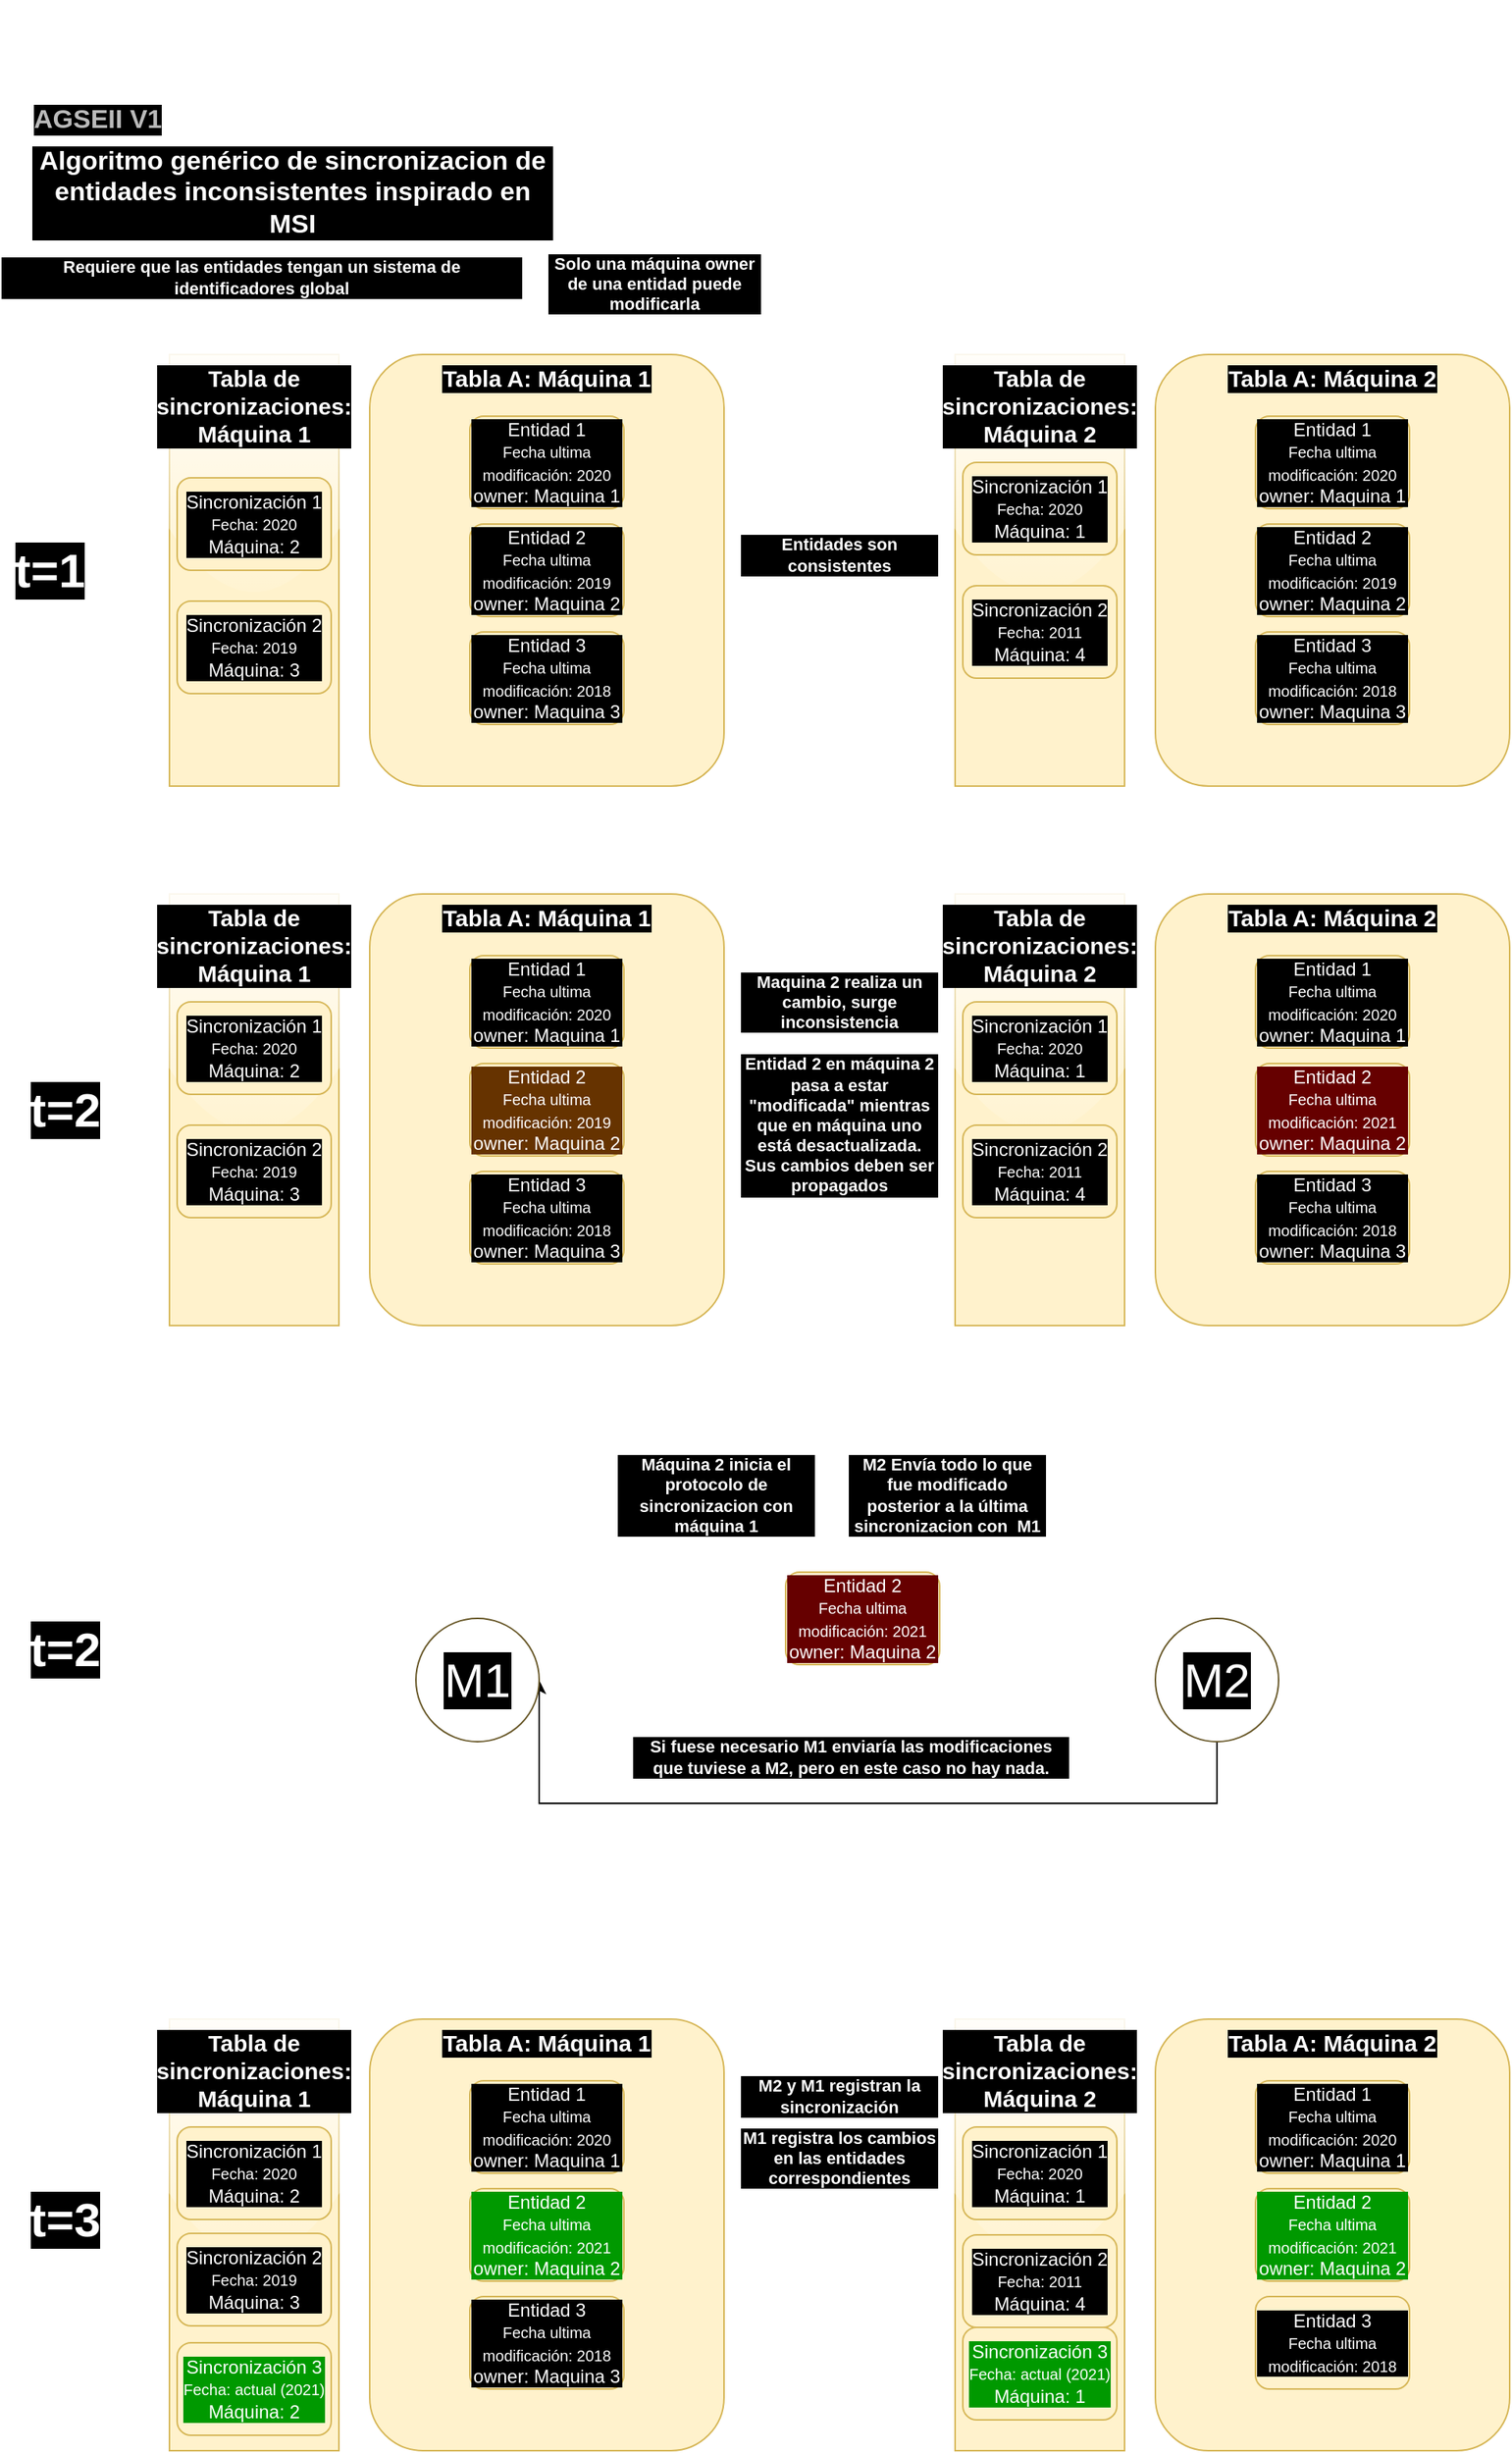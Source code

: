 <mxfile version="20.3.0" type="device"><diagram id="lOHrHDDyip5dL4E4KIVY" name="Page-1"><mxGraphModel dx="1718" dy="1649" grid="1" gridSize="10" guides="1" tooltips="1" connect="1" arrows="1" fold="1" page="1" pageScale="1" pageWidth="850" pageHeight="1100" math="0" shadow="0"><root><mxCell id="0"/><mxCell id="1" parent="0"/><mxCell id="e1DLbX224C4Ta3sMKyXw-1" value="&lt;font style=&quot;font-size: 15px;&quot;&gt;&lt;b&gt;Tabla A: Máquina 1&lt;/b&gt;&lt;/font&gt;" style="rounded=1;whiteSpace=wrap;html=1;fillColor=#fff2cc;strokeColor=#d6b656;labelBackgroundColor=#000000;verticalAlign=top;fontColor=#FFFFFF;" parent="1" vertex="1"><mxGeometry x="-300" y="-830" width="230" height="280" as="geometry"/></mxCell><mxCell id="e1DLbX224C4Ta3sMKyXw-3" value="&lt;font style=&quot;font-size: 17px;&quot;&gt;&lt;b&gt;Algoritmo genérico de sincronizacion de entidades inconsistentes inspirado en MSI&lt;/b&gt;&lt;/font&gt;" style="text;html=1;strokeColor=none;fillColor=none;align=center;verticalAlign=middle;whiteSpace=wrap;rounded=0;labelBackgroundColor=#000000;fontColor=#FFFFFF;" parent="1" vertex="1"><mxGeometry x="-520" y="-980" width="340" height="90" as="geometry"/></mxCell><mxCell id="e1DLbX224C4Ta3sMKyXw-4" value="&lt;font&gt;Entidad 1&lt;br&gt;&lt;font style=&quot;font-size: 10px;&quot;&gt;Fecha ultima modificación: 2020&lt;br&gt;&lt;/font&gt;&lt;/font&gt;&lt;span style=&quot;&quot;&gt;owner: Maquina 1&lt;/span&gt;&lt;font&gt;&lt;br&gt;&lt;/font&gt;" style="rounded=1;whiteSpace=wrap;html=1;fillColor=#fff2cc;strokeColor=#d6b656;labelBackgroundColor=#000000;fontColor=#FFFFFF;" parent="1" vertex="1"><mxGeometry x="-235" y="-790" width="100" height="60" as="geometry"/></mxCell><mxCell id="e1DLbX224C4Ta3sMKyXw-5" value="&lt;font&gt;Entidad 2&lt;br&gt;&lt;font style=&quot;font-size: 10px;&quot;&gt;Fecha ultima modificación: 2019&lt;br&gt;&lt;/font&gt;&lt;/font&gt;&lt;span style=&quot;&quot;&gt;owner: Maquina 2&lt;/span&gt;&lt;font&gt;&lt;br&gt;&lt;/font&gt;" style="rounded=1;whiteSpace=wrap;html=1;fillColor=#fff2cc;strokeColor=#d6b656;labelBackgroundColor=#000000;fontColor=#FFFFFF;" parent="1" vertex="1"><mxGeometry x="-235" y="-720" width="100" height="60" as="geometry"/></mxCell><mxCell id="e1DLbX224C4Ta3sMKyXw-6" value="&lt;font&gt;Entidad 3&lt;br&gt;&lt;font style=&quot;font-size: 10px;&quot;&gt;Fecha ultima modificación: 2018&lt;br&gt;&lt;/font&gt;&lt;/font&gt;&lt;span style=&quot;&quot;&gt;owner: Maquina 3&lt;/span&gt;&lt;font&gt;&lt;br&gt;&lt;/font&gt;" style="rounded=1;whiteSpace=wrap;html=1;fillColor=#fff2cc;strokeColor=#d6b656;labelBackgroundColor=#000000;fontColor=#FFFFFF;" parent="1" vertex="1"><mxGeometry x="-235" y="-650" width="100" height="60" as="geometry"/></mxCell><mxCell id="e1DLbX224C4Ta3sMKyXw-22" value="&lt;font style=&quot;font-size: 15px;&quot;&gt;&lt;b&gt;Tabla A: Máquina 2&lt;br&gt;&lt;/b&gt;&lt;/font&gt;" style="rounded=1;whiteSpace=wrap;html=1;fillColor=#fff2cc;strokeColor=#d6b656;labelBackgroundColor=#000000;verticalAlign=top;fontColor=#FFFFFF;" parent="1" vertex="1"><mxGeometry x="210" y="-480" width="230" height="280" as="geometry"/></mxCell><mxCell id="e1DLbX224C4Ta3sMKyXw-23" value="&lt;font&gt;Entidad 1&lt;br&gt;&lt;font style=&quot;font-size: 10px;&quot;&gt;Fecha ultima modificación: 2020&lt;br&gt;&lt;/font&gt;&lt;/font&gt;&lt;span style=&quot;&quot;&gt;owner: Maquina 1&lt;/span&gt;&lt;font&gt;&lt;br&gt;&lt;/font&gt;" style="rounded=1;whiteSpace=wrap;html=1;fillColor=#fff2cc;strokeColor=#d6b656;labelBackgroundColor=#000000;fontColor=#FFFFFF;" parent="1" vertex="1"><mxGeometry x="275" y="-440" width="100" height="60" as="geometry"/></mxCell><mxCell id="e1DLbX224C4Ta3sMKyXw-24" value="&lt;font&gt;Entidad 2&lt;br&gt;&lt;font style=&quot;font-size: 10px;&quot;&gt;Fecha ultima modificación: 2021&lt;br&gt;&lt;/font&gt;&lt;/font&gt;&lt;span style=&quot;&quot;&gt;owner: Maquina 2&lt;/span&gt;&lt;font&gt;&lt;br&gt;&lt;/font&gt;" style="rounded=1;whiteSpace=wrap;html=1;fillColor=#fff2cc;strokeColor=#d6b656;labelBackgroundColor=#660000;fontColor=#FFFFFF;" parent="1" vertex="1"><mxGeometry x="275" y="-370" width="100" height="60" as="geometry"/></mxCell><mxCell id="e1DLbX224C4Ta3sMKyXw-25" value="&lt;font&gt;Entidad 3&lt;br&gt;&lt;font style=&quot;font-size: 10px;&quot;&gt;Fecha ultima modificación: 2018&lt;br&gt;&lt;/font&gt;&lt;/font&gt;&lt;span style=&quot;&quot;&gt;owner: Maquina 3&lt;/span&gt;&lt;font&gt;&lt;br&gt;&lt;/font&gt;" style="rounded=1;whiteSpace=wrap;html=1;fillColor=#fff2cc;strokeColor=#d6b656;labelBackgroundColor=#000000;fontColor=#FFFFFF;" parent="1" vertex="1"><mxGeometry x="275" y="-300" width="100" height="60" as="geometry"/></mxCell><mxCell id="e1DLbX224C4Ta3sMKyXw-26" value="&lt;font style=&quot;font-size: 11px;&quot;&gt;&lt;b style=&quot;font-size: 11px;&quot;&gt;Requiere que las entidades tengan un sistema de identificadores global&lt;/b&gt;&lt;/font&gt;" style="text;html=1;strokeColor=none;fillColor=none;align=center;verticalAlign=middle;whiteSpace=wrap;rounded=0;labelBackgroundColor=#000000;fontColor=#FFFFFF;fontSize=11;" parent="1" vertex="1"><mxGeometry x="-540" y="-920" width="340" height="80" as="geometry"/></mxCell><mxCell id="e1DLbX224C4Ta3sMKyXw-27" value="&lt;font style=&quot;font-size: 17px;&quot;&gt;&lt;b style=&quot;font-size: 17px;&quot;&gt;AGSEII V1&lt;/b&gt;&lt;/font&gt;" style="text;html=1;strokeColor=none;fillColor=none;align=left;verticalAlign=bottom;whiteSpace=wrap;rounded=0;labelBackgroundColor=#000000;fontColor=#BABABA;fontSize=17;" parent="1" vertex="1"><mxGeometry x="-520" y="-1060" width="340" height="90" as="geometry"/></mxCell><mxCell id="e1DLbX224C4Ta3sMKyXw-28" value="&lt;font style=&quot;font-size: 15px;&quot;&gt;&lt;b&gt;Tabla A: Máquina 2&lt;/b&gt;&lt;/font&gt;" style="rounded=1;whiteSpace=wrap;html=1;fillColor=#fff2cc;strokeColor=#d6b656;labelBackgroundColor=#000000;verticalAlign=top;fontColor=#FFFFFF;" parent="1" vertex="1"><mxGeometry x="210" y="-830" width="230" height="280" as="geometry"/></mxCell><mxCell id="e1DLbX224C4Ta3sMKyXw-29" value="&lt;font&gt;Entidad 1&lt;br&gt;&lt;font style=&quot;font-size: 10px;&quot;&gt;Fecha ultima modificación: 2020&lt;br&gt;&lt;/font&gt;owner: Maquina 1&lt;br&gt;&lt;/font&gt;" style="rounded=1;whiteSpace=wrap;html=1;fillColor=#fff2cc;strokeColor=#d6b656;labelBackgroundColor=#000000;fontColor=#FFFFFF;" parent="1" vertex="1"><mxGeometry x="275" y="-790" width="100" height="60" as="geometry"/></mxCell><mxCell id="e1DLbX224C4Ta3sMKyXw-30" value="&lt;font&gt;Entidad 2&lt;br&gt;&lt;font style=&quot;font-size: 10px;&quot;&gt;Fecha ultima modificación: 2019&lt;br&gt;&lt;/font&gt;&lt;/font&gt;&lt;span style=&quot;&quot;&gt;owner: Maquina 2&lt;/span&gt;&lt;font&gt;&lt;br&gt;&lt;/font&gt;" style="rounded=1;whiteSpace=wrap;html=1;fillColor=#fff2cc;strokeColor=#d6b656;labelBackgroundColor=#000000;fontColor=#FFFFFF;" parent="1" vertex="1"><mxGeometry x="275" y="-720" width="100" height="60" as="geometry"/></mxCell><mxCell id="e1DLbX224C4Ta3sMKyXw-31" value="&lt;font&gt;Entidad 3&lt;br&gt;&lt;font style=&quot;font-size: 10px;&quot;&gt;Fecha ultima modificación: 2018&lt;br&gt;&lt;/font&gt;&lt;/font&gt;&lt;span style=&quot;&quot;&gt;owner: Maquina 3&lt;/span&gt;&lt;font&gt;&lt;br&gt;&lt;/font&gt;" style="rounded=1;whiteSpace=wrap;html=1;fillColor=#fff2cc;strokeColor=#d6b656;labelBackgroundColor=#000000;fontColor=#FFFFFF;" parent="1" vertex="1"><mxGeometry x="275" y="-650" width="100" height="60" as="geometry"/></mxCell><mxCell id="e1DLbX224C4Ta3sMKyXw-34" value="&lt;font style=&quot;font-size: 11px;&quot;&gt;&lt;b style=&quot;font-size: 11px;&quot;&gt;Entidades son consistentes&lt;/b&gt;&lt;/font&gt;" style="text;html=1;strokeColor=none;fillColor=none;align=center;verticalAlign=middle;whiteSpace=wrap;rounded=0;labelBackgroundColor=#000000;fontColor=#FFFFFF;fontSize=11;" parent="1" vertex="1"><mxGeometry x="-60" y="-740" width="130" height="80" as="geometry"/></mxCell><mxCell id="e1DLbX224C4Ta3sMKyXw-36" value="&lt;font style=&quot;font-size: 31px;&quot;&gt;&lt;b style=&quot;font-size: 31px;&quot;&gt;t=1&lt;/b&gt;&lt;/font&gt;" style="text;html=1;strokeColor=none;fillColor=none;align=center;verticalAlign=middle;whiteSpace=wrap;rounded=0;labelBackgroundColor=#000000;fontColor=#FFFFFF;fontSize=31;" parent="1" vertex="1"><mxGeometry x="-540" y="-730" width="65" height="80" as="geometry"/></mxCell><mxCell id="e1DLbX224C4Ta3sMKyXw-37" value="&lt;font style=&quot;font-size: 11px;&quot;&gt;&lt;b style=&quot;font-size: 11px;&quot;&gt;Maquina 2 realiza un cambio, surge inconsistencia&lt;/b&gt;&lt;/font&gt;" style="text;html=1;strokeColor=none;fillColor=none;align=center;verticalAlign=middle;whiteSpace=wrap;rounded=0;labelBackgroundColor=#000000;fontColor=#FFFFFF;fontSize=11;" parent="1" vertex="1"><mxGeometry x="-60" y="-450" width="130" height="80" as="geometry"/></mxCell><mxCell id="e1DLbX224C4Ta3sMKyXw-38" value="&lt;font style=&quot;font-size: 31px;&quot;&gt;&lt;b style=&quot;font-size: 31px;&quot;&gt;t=2&lt;/b&gt;&lt;/font&gt;" style="text;html=1;strokeColor=none;fillColor=none;align=center;verticalAlign=middle;whiteSpace=wrap;rounded=0;labelBackgroundColor=#000000;fontColor=#FFFFFF;fontSize=31;" parent="1" vertex="1"><mxGeometry x="-530" y="-380" width="65" height="80" as="geometry"/></mxCell><mxCell id="e1DLbX224C4Ta3sMKyXw-43" value="&lt;font style=&quot;font-size: 15px;&quot;&gt;&lt;b&gt;Tabla A: Máquina 2&lt;br&gt;&lt;/b&gt;&lt;/font&gt;" style="rounded=1;whiteSpace=wrap;html=1;fillColor=#fff2cc;strokeColor=#d6b656;labelBackgroundColor=#000000;verticalAlign=top;fontColor=#FFFFFF;" parent="1" vertex="1"><mxGeometry x="210" y="250" width="230" height="280" as="geometry"/></mxCell><mxCell id="e1DLbX224C4Ta3sMKyXw-44" value="&lt;font&gt;Entidad 1&lt;br&gt;&lt;font style=&quot;font-size: 10px;&quot;&gt;Fecha ultima modificación: 2020&lt;br&gt;&lt;/font&gt;&lt;/font&gt;&lt;span style=&quot;&quot;&gt;owner: Maquina 1&lt;/span&gt;&lt;font&gt;&lt;br&gt;&lt;/font&gt;" style="rounded=1;whiteSpace=wrap;html=1;fillColor=#fff2cc;strokeColor=#d6b656;labelBackgroundColor=#000000;fontColor=#FFFFFF;" parent="1" vertex="1"><mxGeometry x="275" y="290" width="100" height="60" as="geometry"/></mxCell><mxCell id="e1DLbX224C4Ta3sMKyXw-45" value="&lt;font&gt;Entidad 2&lt;br&gt;&lt;font style=&quot;font-size: 10px;&quot;&gt;Fecha ultima modificación: 2021&lt;br&gt;&lt;/font&gt;&lt;/font&gt;&lt;span style=&quot;&quot;&gt;owner: Maquina 2&lt;/span&gt;&lt;font&gt;&lt;br&gt;&lt;/font&gt;" style="rounded=1;whiteSpace=wrap;html=1;fillColor=#fff2cc;strokeColor=#d6b656;labelBackgroundColor=#009900;fontColor=#FFFFFF;" parent="1" vertex="1"><mxGeometry x="275" y="360" width="100" height="60" as="geometry"/></mxCell><mxCell id="e1DLbX224C4Ta3sMKyXw-46" value="&lt;font&gt;Entidad 3&lt;br&gt;&lt;font style=&quot;font-size: 10px;&quot;&gt;Fecha ultima modificación: 2018&lt;/font&gt;&lt;br&gt;&lt;/font&gt;" style="rounded=1;whiteSpace=wrap;html=1;fillColor=#fff2cc;strokeColor=#d6b656;labelBackgroundColor=#000000;fontColor=#FFFFFF;" parent="1" vertex="1"><mxGeometry x="275" y="430" width="100" height="60" as="geometry"/></mxCell><mxCell id="e1DLbX224C4Ta3sMKyXw-47" value="&lt;font style=&quot;font-size: 11px;&quot;&gt;&lt;b style=&quot;font-size: 11px;&quot;&gt;Máquina 2 inicia el protocolo de sincronizacion con máquina 1&lt;/b&gt;&lt;/font&gt;" style="text;html=1;strokeColor=none;fillColor=none;align=center;verticalAlign=middle;whiteSpace=wrap;rounded=0;labelBackgroundColor=#000000;fontColor=#FFFFFF;fontSize=11;" parent="1" vertex="1"><mxGeometry x="-140" y="-130" width="130" height="80" as="geometry"/></mxCell><mxCell id="e1DLbX224C4Ta3sMKyXw-48" value="&lt;font style=&quot;font-size: 31px;&quot;&gt;&lt;b style=&quot;font-size: 31px;&quot;&gt;t=2&lt;/b&gt;&lt;/font&gt;" style="text;html=1;strokeColor=none;fillColor=none;align=center;verticalAlign=middle;whiteSpace=wrap;rounded=0;labelBackgroundColor=#000000;fontColor=#FFFFFF;fontSize=31;" parent="1" vertex="1"><mxGeometry x="-530" y="-30" width="65" height="80" as="geometry"/></mxCell><mxCell id="e1DLbX224C4Ta3sMKyXw-49" value="&lt;font style=&quot;font-size: 11px;&quot;&gt;&lt;b style=&quot;font-size: 11px;&quot;&gt;Entidad 2 en máquina 2 pasa a estar &quot;modificada&quot; mientras que en máquina uno está desactualizada. Sus cambios deben ser propagados&lt;/b&gt;&lt;/font&gt;" style="text;html=1;strokeColor=none;fillColor=none;align=center;verticalAlign=middle;whiteSpace=wrap;rounded=0;labelBackgroundColor=#000000;fontColor=#FFFFFF;fontSize=11;" parent="1" vertex="1"><mxGeometry x="-60" y="-370" width="130" height="80" as="geometry"/></mxCell><mxCell id="e1DLbX224C4Ta3sMKyXw-54" value="&lt;font style=&quot;font-size: 15px;&quot;&gt;&lt;b&gt;Tabla de sincronizaciones: Máquina 1&lt;/b&gt;&lt;/font&gt;" style="rounded=0;whiteSpace=wrap;html=1;fillColor=#fff2cc;strokeColor=#d6b656;labelBackgroundColor=#000000;verticalAlign=top;glass=1;fontColor=#FFFFFF;" parent="1" vertex="1"><mxGeometry x="-430" y="-830" width="110" height="280" as="geometry"/></mxCell><mxCell id="e1DLbX224C4Ta3sMKyXw-55" value="&lt;font&gt;Sincronización 1&lt;br&gt;&lt;font style=&quot;font-size: 10px;&quot;&gt;Fecha: 2020&lt;br&gt;&lt;/font&gt;Máquina: 2&lt;br&gt;&lt;/font&gt;" style="rounded=1;whiteSpace=wrap;html=1;fillColor=#fff2cc;strokeColor=#d6b656;labelBackgroundColor=#000000;fontColor=#FFFFFF;" parent="1" vertex="1"><mxGeometry x="-425" y="-750" width="100" height="60" as="geometry"/></mxCell><mxCell id="e1DLbX224C4Ta3sMKyXw-57" value="&lt;font&gt;Sincronización 2&lt;br&gt;&lt;font style=&quot;font-size: 10px;&quot;&gt;Fecha: 2019&lt;br&gt;&lt;/font&gt;Máquina: 3&lt;br&gt;&lt;/font&gt;" style="rounded=1;whiteSpace=wrap;html=1;fillColor=#fff2cc;strokeColor=#d6b656;labelBackgroundColor=#000000;fontColor=#FFFFFF;" parent="1" vertex="1"><mxGeometry x="-425" y="-670" width="100" height="60" as="geometry"/></mxCell><mxCell id="e1DLbX224C4Ta3sMKyXw-58" value="&lt;font style=&quot;font-size: 15px;&quot;&gt;&lt;b&gt;Tabla de sincronizaciones: Máquina 1&lt;/b&gt;&lt;/font&gt;" style="rounded=0;whiteSpace=wrap;html=1;fillColor=#fff2cc;strokeColor=#d6b656;labelBackgroundColor=#000000;verticalAlign=top;glass=1;fontColor=#FFFFFF;" parent="1" vertex="1"><mxGeometry x="-430" y="-480" width="110" height="280" as="geometry"/></mxCell><mxCell id="e1DLbX224C4Ta3sMKyXw-59" value="&lt;font&gt;Sincronización 1&lt;br&gt;&lt;font style=&quot;font-size: 10px;&quot;&gt;Fecha: 2020&lt;br&gt;&lt;/font&gt;Máquina: 2&lt;br&gt;&lt;/font&gt;" style="rounded=1;whiteSpace=wrap;html=1;fillColor=#fff2cc;strokeColor=#d6b656;labelBackgroundColor=#000000;fontColor=#FFFFFF;" parent="1" vertex="1"><mxGeometry x="-425" y="-410" width="100" height="60" as="geometry"/></mxCell><mxCell id="e1DLbX224C4Ta3sMKyXw-60" value="&lt;font&gt;Sincronización 2&lt;br&gt;&lt;font style=&quot;font-size: 10px;&quot;&gt;Fecha: 2019&lt;br&gt;&lt;/font&gt;Máquina: 3&lt;br&gt;&lt;/font&gt;" style="rounded=1;whiteSpace=wrap;html=1;fillColor=#fff2cc;strokeColor=#d6b656;labelBackgroundColor=#000000;fontColor=#FFFFFF;" parent="1" vertex="1"><mxGeometry x="-425" y="-330" width="100" height="60" as="geometry"/></mxCell><mxCell id="e1DLbX224C4Ta3sMKyXw-64" value="&lt;font style=&quot;font-size: 15px;&quot;&gt;&lt;b&gt;Tabla de sincronizaciones: Máquina 1&lt;/b&gt;&lt;/font&gt;" style="rounded=0;whiteSpace=wrap;html=1;fillColor=#fff2cc;strokeColor=#d6b656;labelBackgroundColor=#000000;verticalAlign=top;glass=1;fontColor=#FFFFFF;" parent="1" vertex="1"><mxGeometry x="-430" y="250" width="110" height="280" as="geometry"/></mxCell><mxCell id="e1DLbX224C4Ta3sMKyXw-65" value="&lt;font&gt;Sincronización 1&lt;br&gt;&lt;font style=&quot;font-size: 10px;&quot;&gt;Fecha: 2020&lt;br&gt;&lt;/font&gt;Máquina: 2&lt;br&gt;&lt;/font&gt;" style="rounded=1;whiteSpace=wrap;html=1;fillColor=#fff2cc;strokeColor=#d6b656;labelBackgroundColor=#000000;fontColor=#FFFFFF;" parent="1" vertex="1"><mxGeometry x="-425" y="320" width="100" height="60" as="geometry"/></mxCell><mxCell id="e1DLbX224C4Ta3sMKyXw-66" value="&lt;font&gt;Sincronización 2&lt;br&gt;&lt;font style=&quot;font-size: 10px;&quot;&gt;Fecha: 2019&lt;br&gt;&lt;/font&gt;Máquina: 3&lt;br&gt;&lt;/font&gt;" style="rounded=1;whiteSpace=wrap;html=1;fillColor=#fff2cc;strokeColor=#d6b656;labelBackgroundColor=#000000;fontColor=#FFFFFF;" parent="1" vertex="1"><mxGeometry x="-425" y="389" width="100" height="60" as="geometry"/></mxCell><mxCell id="e1DLbX224C4Ta3sMKyXw-67" value="&lt;font style=&quot;font-size: 15px;&quot;&gt;&lt;b&gt;Tabla de sincronizaciones: Máquina 2&lt;/b&gt;&lt;/font&gt;" style="rounded=0;whiteSpace=wrap;html=1;fillColor=#fff2cc;strokeColor=#d6b656;labelBackgroundColor=#000000;verticalAlign=top;glass=1;sketch=0;shadow=0;fontColor=#FFFFFF;" parent="1" vertex="1"><mxGeometry x="80" y="-830" width="110" height="280" as="geometry"/></mxCell><mxCell id="e1DLbX224C4Ta3sMKyXw-68" value="&lt;font&gt;Sincronización 1&lt;br&gt;&lt;font style=&quot;font-size: 10px;&quot;&gt;Fecha: 2020&lt;br&gt;&lt;/font&gt;Máquina: 1&lt;br&gt;&lt;/font&gt;" style="rounded=1;whiteSpace=wrap;html=1;fillColor=#fff2cc;strokeColor=#d6b656;labelBackgroundColor=#000000;fontColor=#FFFFFF;" parent="1" vertex="1"><mxGeometry x="85" y="-760" width="100" height="60" as="geometry"/></mxCell><mxCell id="e1DLbX224C4Ta3sMKyXw-69" value="&lt;font&gt;Sincronización 2&lt;br&gt;&lt;font style=&quot;font-size: 10px;&quot;&gt;Fecha: 2011&lt;br&gt;&lt;/font&gt;Máquina: 4&lt;br&gt;&lt;/font&gt;" style="rounded=1;whiteSpace=wrap;html=1;fillColor=#fff2cc;strokeColor=#d6b656;labelBackgroundColor=#000000;fontColor=#FFFFFF;" parent="1" vertex="1"><mxGeometry x="85" y="-680" width="100" height="60" as="geometry"/></mxCell><mxCell id="e1DLbX224C4Ta3sMKyXw-71" value="&lt;font style=&quot;font-size: 15px;&quot;&gt;&lt;b&gt;Tabla de sincronizaciones: Máquina 2&lt;/b&gt;&lt;/font&gt;" style="rounded=0;whiteSpace=wrap;html=1;fillColor=#fff2cc;strokeColor=#d6b656;labelBackgroundColor=#000000;verticalAlign=top;glass=1;fontColor=#FFFFFF;" parent="1" vertex="1"><mxGeometry x="80" y="-480" width="110" height="280" as="geometry"/></mxCell><mxCell id="e1DLbX224C4Ta3sMKyXw-72" value="&lt;font&gt;Sincronización 1&lt;br&gt;&lt;font style=&quot;font-size: 10px;&quot;&gt;Fecha: 2020&lt;br&gt;&lt;/font&gt;Máquina: 1&lt;br&gt;&lt;/font&gt;" style="rounded=1;whiteSpace=wrap;html=1;fillColor=#fff2cc;strokeColor=#d6b656;labelBackgroundColor=#000000;fontColor=#FFFFFF;" parent="1" vertex="1"><mxGeometry x="85" y="-410" width="100" height="60" as="geometry"/></mxCell><mxCell id="e1DLbX224C4Ta3sMKyXw-73" value="&lt;font&gt;Sincronización 2&lt;br&gt;&lt;font style=&quot;font-size: 10px;&quot;&gt;Fecha: 2011&lt;br&gt;&lt;/font&gt;Máquina: 4&lt;br&gt;&lt;/font&gt;" style="rounded=1;whiteSpace=wrap;html=1;fillColor=#fff2cc;strokeColor=#d6b656;labelBackgroundColor=#000000;fontColor=#FFFFFF;" parent="1" vertex="1"><mxGeometry x="85" y="-330" width="100" height="60" as="geometry"/></mxCell><mxCell id="e1DLbX224C4Ta3sMKyXw-78" value="&lt;font style=&quot;font-size: 15px;&quot;&gt;&lt;b&gt;Tabla de sincronizaciones: Máquina 2&lt;/b&gt;&lt;/font&gt;" style="rounded=0;whiteSpace=wrap;html=1;fillColor=#fff2cc;strokeColor=#d6b656;labelBackgroundColor=#000000;verticalAlign=top;glass=1;fontColor=#FFFFFF;" parent="1" vertex="1"><mxGeometry x="80" y="250" width="110" height="280" as="geometry"/></mxCell><mxCell id="e1DLbX224C4Ta3sMKyXw-79" value="&lt;font&gt;Sincronización 1&lt;br&gt;&lt;font style=&quot;font-size: 10px;&quot;&gt;Fecha: 2020&lt;br&gt;&lt;/font&gt;Máquina: 1&lt;br&gt;&lt;/font&gt;" style="rounded=1;whiteSpace=wrap;html=1;fillColor=#fff2cc;strokeColor=#d6b656;labelBackgroundColor=#000000;fontColor=#FFFFFF;" parent="1" vertex="1"><mxGeometry x="85" y="320" width="100" height="60" as="geometry"/></mxCell><mxCell id="e1DLbX224C4Ta3sMKyXw-80" value="&lt;font&gt;Sincronización 2&lt;br&gt;&lt;font style=&quot;font-size: 10px;&quot;&gt;Fecha: 2011&lt;br&gt;&lt;/font&gt;Máquina: 4&lt;br&gt;&lt;/font&gt;" style="rounded=1;whiteSpace=wrap;html=1;fillColor=#fff2cc;strokeColor=#d6b656;labelBackgroundColor=#000000;fontColor=#FFFFFF;" parent="1" vertex="1"><mxGeometry x="85" y="390" width="100" height="60" as="geometry"/></mxCell><mxCell id="e1DLbX224C4Ta3sMKyXw-82" value="&lt;font style=&quot;font-size: 11px;&quot;&gt;&lt;b style=&quot;font-size: 11px;&quot;&gt;Solo una máquina owner de una entidad puede modificarla&lt;/b&gt;&lt;/font&gt;" style="text;html=1;strokeColor=none;fillColor=none;align=center;verticalAlign=middle;whiteSpace=wrap;rounded=0;labelBackgroundColor=#000000;fontColor=#FFFFFF;fontSize=11;" parent="1" vertex="1"><mxGeometry x="-185" y="-916" width="140" height="80" as="geometry"/></mxCell><mxCell id="e1DLbX224C4Ta3sMKyXw-84" value="&lt;font style=&quot;font-size: 15px;&quot;&gt;&lt;b&gt;Tabla A: Máquina 1&lt;/b&gt;&lt;/font&gt;" style="rounded=1;whiteSpace=wrap;html=1;fillColor=#fff2cc;strokeColor=#d6b656;labelBackgroundColor=#000000;verticalAlign=top;fontColor=#FFFFFF;" parent="1" vertex="1"><mxGeometry x="-300" y="-480" width="230" height="280" as="geometry"/></mxCell><mxCell id="e1DLbX224C4Ta3sMKyXw-85" value="&lt;font&gt;Entidad 1&lt;br&gt;&lt;font style=&quot;font-size: 10px;&quot;&gt;Fecha ultima modificación: 2020&lt;br&gt;&lt;/font&gt;&lt;/font&gt;&lt;span style=&quot;&quot;&gt;owner: Maquina 1&lt;/span&gt;&lt;font&gt;&lt;br&gt;&lt;/font&gt;" style="rounded=1;whiteSpace=wrap;html=1;fillColor=#fff2cc;strokeColor=#d6b656;labelBackgroundColor=#000000;fontColor=#FFFFFF;" parent="1" vertex="1"><mxGeometry x="-235" y="-440" width="100" height="60" as="geometry"/></mxCell><mxCell id="e1DLbX224C4Ta3sMKyXw-86" value="&lt;font&gt;Entidad 2&lt;br&gt;&lt;font style=&quot;font-size: 10px;&quot;&gt;Fecha ultima modificación: 2019&lt;br&gt;&lt;/font&gt;&lt;/font&gt;&lt;span style=&quot;&quot;&gt;owner: Maquina 2&lt;/span&gt;&lt;font&gt;&lt;br&gt;&lt;/font&gt;" style="rounded=1;whiteSpace=wrap;html=1;fillColor=#fff2cc;strokeColor=#d6b656;labelBackgroundColor=#663300;fontColor=#FFFFFF;" parent="1" vertex="1"><mxGeometry x="-235" y="-370" width="100" height="60" as="geometry"/></mxCell><mxCell id="e1DLbX224C4Ta3sMKyXw-87" value="&lt;font&gt;Entidad 3&lt;br&gt;&lt;font style=&quot;font-size: 10px;&quot;&gt;Fecha ultima modificación: 2018&lt;br&gt;&lt;/font&gt;&lt;/font&gt;&lt;span style=&quot;&quot;&gt;owner: Maquina 3&lt;/span&gt;&lt;font&gt;&lt;br&gt;&lt;/font&gt;" style="rounded=1;whiteSpace=wrap;html=1;fillColor=#fff2cc;strokeColor=#d6b656;labelBackgroundColor=#000000;fontColor=#FFFFFF;" parent="1" vertex="1"><mxGeometry x="-235" y="-300" width="100" height="60" as="geometry"/></mxCell><mxCell id="e1DLbX224C4Ta3sMKyXw-88" value="&lt;font style=&quot;font-size: 15px;&quot;&gt;&lt;b&gt;Tabla A: Máquina 1&lt;/b&gt;&lt;/font&gt;" style="rounded=1;whiteSpace=wrap;html=1;fillColor=#fff2cc;strokeColor=#d6b656;labelBackgroundColor=#000000;verticalAlign=top;fontColor=#FFFFFF;" parent="1" vertex="1"><mxGeometry x="-300" y="250" width="230" height="280" as="geometry"/></mxCell><mxCell id="e1DLbX224C4Ta3sMKyXw-89" value="&lt;font&gt;Entidad 1&lt;br&gt;&lt;font style=&quot;font-size: 10px;&quot;&gt;Fecha ultima modificación: 2020&lt;br&gt;&lt;/font&gt;&lt;/font&gt;&lt;span style=&quot;&quot;&gt;owner: Maquina 1&lt;/span&gt;&lt;font&gt;&lt;br&gt;&lt;/font&gt;" style="rounded=1;whiteSpace=wrap;html=1;fillColor=#fff2cc;strokeColor=#d6b656;labelBackgroundColor=#000000;fontColor=#FFFFFF;" parent="1" vertex="1"><mxGeometry x="-235" y="290" width="100" height="60" as="geometry"/></mxCell><mxCell id="e1DLbX224C4Ta3sMKyXw-91" value="&lt;font&gt;Entidad 3&lt;br&gt;&lt;font style=&quot;font-size: 10px;&quot;&gt;Fecha ultima modificación: 2018&lt;br&gt;&lt;/font&gt;&lt;/font&gt;&lt;span style=&quot;&quot;&gt;owner: Maquina 3&lt;/span&gt;&lt;font&gt;&lt;br&gt;&lt;/font&gt;" style="rounded=1;whiteSpace=wrap;html=1;fillColor=#fff2cc;strokeColor=#d6b656;labelBackgroundColor=#000000;fontColor=#FFFFFF;" parent="1" vertex="1"><mxGeometry x="-235" y="430" width="100" height="60" as="geometry"/></mxCell><mxCell id="e1DLbX224C4Ta3sMKyXw-93" value="&lt;font style=&quot;font-size: 11px;&quot;&gt;&lt;b style=&quot;font-size: 11px;&quot;&gt;M2 Envía todo lo que fue modificado posterior a la última sincronizacion con&amp;nbsp; M1&lt;/b&gt;&lt;/font&gt;" style="text;html=1;strokeColor=none;fillColor=none;align=center;verticalAlign=middle;whiteSpace=wrap;rounded=0;labelBackgroundColor=#000000;fontColor=#FFFFFF;fontSize=11;" parent="1" vertex="1"><mxGeometry x="10" y="-130" width="130" height="80" as="geometry"/></mxCell><mxCell id="e1DLbX224C4Ta3sMKyXw-97" style="edgeStyle=orthogonalEdgeStyle;rounded=0;orthogonalLoop=1;jettySize=auto;html=1;entryX=1;entryY=0.5;entryDx=0;entryDy=0;fontSize=31;fontColor=#FFFFFF;labelBackgroundColor=#000000;" parent="1" source="e1DLbX224C4Ta3sMKyXw-94" target="e1DLbX224C4Ta3sMKyXw-96" edge="1"><mxGeometry relative="1" as="geometry"><Array as="points"><mxPoint x="250" y="110"/><mxPoint x="-190" y="110"/></Array></mxGeometry></mxCell><mxCell id="e1DLbX224C4Ta3sMKyXw-94" value="&lt;span style=&quot;&quot;&gt;M2&lt;/span&gt;" style="ellipse;whiteSpace=wrap;html=1;aspect=fixed;rounded=0;shadow=0;glass=1;labelBackgroundColor=#000000;sketch=0;strokeColor=#69592A;fontSize=31;fontColor=#FFFFFF;" parent="1" vertex="1"><mxGeometry x="210" y="-10" width="80" height="80" as="geometry"/></mxCell><mxCell id="e1DLbX224C4Ta3sMKyXw-96" value="&lt;span style=&quot;&quot;&gt;M1&lt;/span&gt;" style="ellipse;whiteSpace=wrap;html=1;aspect=fixed;rounded=0;shadow=0;glass=1;labelBackgroundColor=#000000;sketch=0;strokeColor=#69592A;fontSize=31;fontColor=#FFFFFF;" parent="1" vertex="1"><mxGeometry x="-270" y="-10" width="80" height="80" as="geometry"/></mxCell><mxCell id="e1DLbX224C4Ta3sMKyXw-100" value="&lt;font&gt;Entidad 2&lt;br&gt;&lt;font style=&quot;font-size: 10px;&quot;&gt;Fecha ultima modificación: 2021&lt;br&gt;&lt;/font&gt;&lt;/font&gt;&lt;span style=&quot;&quot;&gt;owner: Maquina 2&lt;/span&gt;&lt;font&gt;&lt;br&gt;&lt;/font&gt;" style="rounded=1;whiteSpace=wrap;html=1;fillColor=#fff2cc;strokeColor=#d6b656;labelBackgroundColor=#660000;fontColor=#FFFFFF;" parent="1" vertex="1"><mxGeometry x="-30" y="-40" width="100" height="60" as="geometry"/></mxCell><mxCell id="e1DLbX224C4Ta3sMKyXw-101" value="&lt;font style=&quot;font-size: 31px;&quot;&gt;&lt;b style=&quot;font-size: 31px;&quot;&gt;t=3&lt;/b&gt;&lt;/font&gt;" style="text;html=1;strokeColor=none;fillColor=none;align=center;verticalAlign=middle;whiteSpace=wrap;rounded=0;labelBackgroundColor=#000000;fontColor=#FFFFFF;fontSize=31;" parent="1" vertex="1"><mxGeometry x="-530" y="340" width="65" height="80" as="geometry"/></mxCell><mxCell id="e1DLbX224C4Ta3sMKyXw-102" value="&lt;font style=&quot;font-size: 11px;&quot;&gt;&lt;b style=&quot;font-size: 11px;&quot;&gt;Si fuese necesario M1 enviaría las modificaciones que tuviese a M2, pero en este caso no hay nada.&lt;/b&gt;&lt;/font&gt;" style="text;html=1;strokeColor=none;fillColor=none;align=center;verticalAlign=middle;whiteSpace=wrap;rounded=0;labelBackgroundColor=#000000;fontColor=#FFFFFF;fontSize=11;" parent="1" vertex="1"><mxGeometry x="-130" y="40" width="285" height="80" as="geometry"/></mxCell><mxCell id="e1DLbX224C4Ta3sMKyXw-103" value="&lt;font style=&quot;font-size: 11px;&quot;&gt;&lt;b style=&quot;font-size: 11px;&quot;&gt;M2 y M1 registran la sincronización&lt;/b&gt;&lt;/font&gt;" style="text;html=1;strokeColor=none;fillColor=none;align=center;verticalAlign=middle;whiteSpace=wrap;rounded=0;labelBackgroundColor=#000000;fontColor=#FFFFFF;fontSize=11;" parent="1" vertex="1"><mxGeometry x="-60" y="260" width="130" height="80" as="geometry"/></mxCell><mxCell id="e1DLbX224C4Ta3sMKyXw-105" value="&lt;font style=&quot;font-size: 11px;&quot;&gt;&lt;b style=&quot;font-size: 11px;&quot;&gt;M1 registra los cambios en las entidades correspondientes&lt;/b&gt;&lt;/font&gt;" style="text;html=1;strokeColor=none;fillColor=none;align=center;verticalAlign=middle;whiteSpace=wrap;rounded=0;labelBackgroundColor=#000000;fontColor=#FFFFFF;fontSize=11;" parent="1" vertex="1"><mxGeometry x="-60" y="300" width="130" height="80" as="geometry"/></mxCell><mxCell id="e1DLbX224C4Ta3sMKyXw-107" value="&lt;font&gt;Entidad 2&lt;br&gt;&lt;font style=&quot;font-size: 10px;&quot;&gt;Fecha ultima modificación: 2021&lt;br&gt;&lt;/font&gt;&lt;/font&gt;&lt;span style=&quot;&quot;&gt;owner: Maquina 2&lt;/span&gt;&lt;font&gt;&lt;br&gt;&lt;/font&gt;" style="rounded=1;whiteSpace=wrap;html=1;fillColor=#fff2cc;strokeColor=#d6b656;labelBackgroundColor=#009900;fontColor=#FFFFFF;" parent="1" vertex="1"><mxGeometry x="-235" y="360" width="100" height="60" as="geometry"/></mxCell><mxCell id="e1DLbX224C4Ta3sMKyXw-110" value="&lt;font&gt;Sincronización 3&lt;br&gt;&lt;font style=&quot;font-size: 10px;&quot;&gt;Fecha: actual (2021)&lt;br&gt;&lt;/font&gt;Máquina: 1&lt;br&gt;&lt;/font&gt;" style="rounded=1;whiteSpace=wrap;html=1;fillColor=#fff2cc;strokeColor=#d6b656;labelBackgroundColor=#009900;fontColor=#FFFFFF;" parent="1" vertex="1"><mxGeometry x="85" y="450" width="100" height="60" as="geometry"/></mxCell><mxCell id="e1DLbX224C4Ta3sMKyXw-111" value="&lt;font&gt;Sincronización 3&lt;br&gt;&lt;font style=&quot;font-size: 10px;&quot;&gt;Fecha: actual (2021)&lt;br&gt;&lt;/font&gt;Máquina: 2&lt;br&gt;&lt;/font&gt;" style="rounded=1;whiteSpace=wrap;html=1;fillColor=#fff2cc;strokeColor=#d6b656;labelBackgroundColor=#009900;fontColor=#FFFFFF;" parent="1" vertex="1"><mxGeometry x="-425" y="460" width="100" height="60" as="geometry"/></mxCell></root></mxGraphModel></diagram></mxfile>